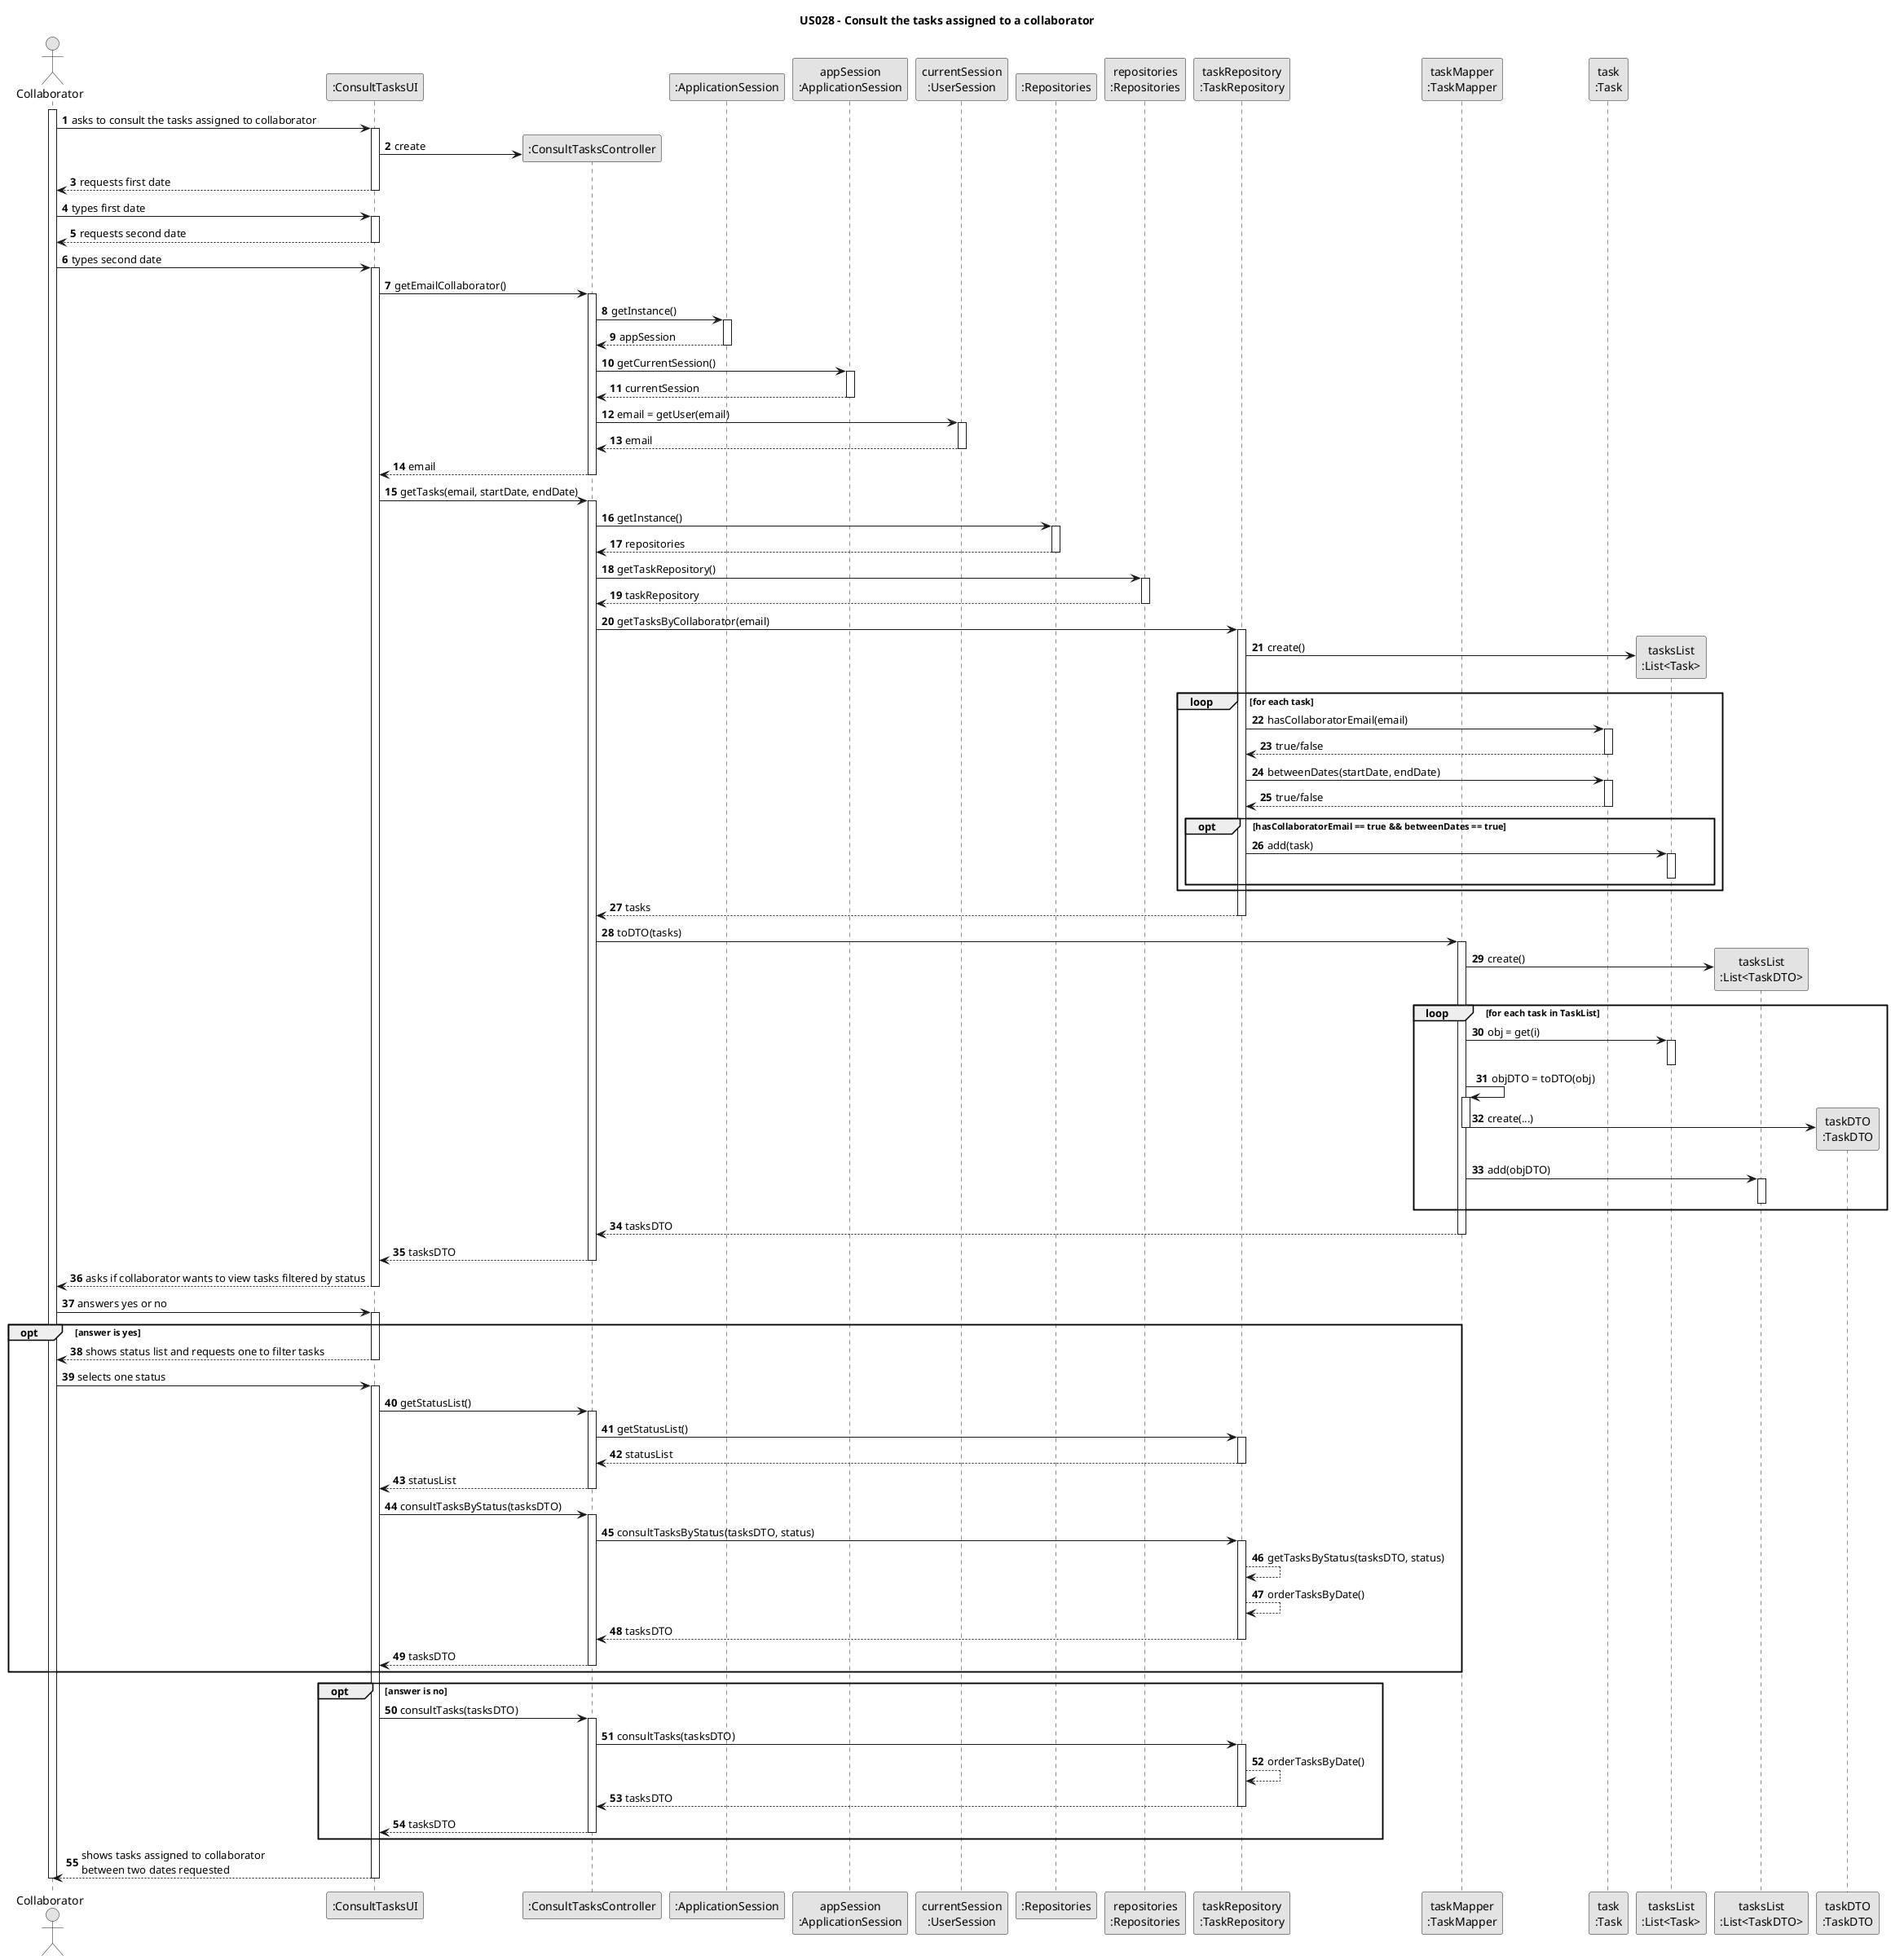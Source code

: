 @startuml
skinparam monochrome true
skinparam packageStyle rectangle
skinparam shadowing false

title US028 - Consult the tasks assigned to a collaborator

autonumber

actor "Collaborator" as Employee
participant ":ConsultTasksUI" as UI
participant ":ConsultTasksController" as CTRL
participant ":ApplicationSession" as _APP
participant "appSession\n:ApplicationSession" as APP
participant "currentSession\n:UserSession" as SESSION
participant ":Repositories" as RepositorySingleton
participant "repositories\n:Repositories" as PLAT
participant "taskRepository\n:TaskRepository" as TaskRepository
participant "taskMapper\n:TaskMapper" as TaskMapper
participant "task\n:Task" as Task
participant "tasksList\n:List<Task>" as TasksList
participant "tasksList\n:List<TaskDTO>" as TasksListDTO
participant "taskDTO\n:TaskDTO" as TaskDTO

activate Employee

    Employee -> UI : asks to consult the tasks assigned to collaborator
    activate UI

    UI -> CTRL** : create

    UI --> Employee : requests first date
    deactivate UI

    Employee -> UI : types first date
    activate UI

    UI --> Employee : requests second date
    deactivate UI

    Employee -> UI : types second date
    activate UI

    UI -> CTRL : getEmailCollaborator()
    activate CTRL

    CTRL -> _APP : getInstance()
    activate _APP

    _APP --> CTRL : appSession
    deactivate _APP

    CTRL -> APP : getCurrentSession()
    activate APP

    APP --> CTRL : currentSession
    deactivate APP

    CTRL -> SESSION : email = getUser(email)
    activate SESSION

    SESSION --> CTRL : email
    deactivate SESSION

    CTRL --> UI : email
    deactivate CTRL

    UI -> CTRL : getTasks(email, startDate, endDate)
    activate CTRL

        CTRL -> RepositorySingleton : getInstance()
        activate RepositorySingleton

        RepositorySingleton --> CTRL: repositories
        deactivate RepositorySingleton

        CTRL -> PLAT : getTaskRepository()
        activate PLAT

        PLAT --> CTRL: taskRepository
        deactivate PLAT

        CTRL -> TaskRepository : getTasksByCollaborator(email)
        activate TaskRepository

        TaskRepository -> TasksList ** : create()
        loop for each task
        TaskRepository -> Task : hasCollaboratorEmail(email)
        activate Task

        Task --> TaskRepository : true/false
        deactivate Task

        TaskRepository -> Task : betweenDates(startDate, endDate)
        activate Task

        Task --> TaskRepository : true/false
        deactivate Task

        opt hasCollaboratorEmail == true && betweenDates == true
            TaskRepository -> TasksList : add(task)
            activate TasksList
            deactivate TasksList
        end opt

        end loop

        TaskRepository --> CTRL : tasks
        deactivate TaskRepository

        CTRL -> TaskMapper : toDTO(tasks)
        activate TaskMapper

        TaskMapper -> TasksListDTO ** : create()
        loop for each task in TaskList
        TaskMapper -> TasksList : obj = get(i)
        activate TasksList
        deactivate TasksList

        TaskMapper -> TaskMapper : objDTO = toDTO(obj)
        activate TaskMapper

        TaskMapper -> TaskDTO ** : create(...)
        deactivate TaskMapper

        TaskMapper -> TasksListDTO : add(objDTO)
        activate TasksListDTO
        deactivate TasksListDTO

        end loop

        TaskMapper --> CTRL : tasksDTO
        deactivate TaskMapper

    CTRL --> UI : tasksDTO
    deactivate CTRL

    UI --> Employee : asks if collaborator wants to view tasks filtered by status
    deactivate UI

    Employee -> UI : answers yes or no
    activate UI

    opt answer is yes
        UI --> Employee : shows status list and requests one to filter tasks
        deactivate UI

        Employee -> UI : selects one status
        activate UI

        UI -> CTRL : getStatusList()
        activate CTRL

        CTRL -> TaskRepository : getStatusList()
        activate TaskRepository

        TaskRepository --> CTRL : statusList
        deactivate TaskRepository

        CTRL --> UI : statusList
        deactivate CTRL

        UI -> CTRL : consultTasksByStatus(tasksDTO)
        activate CTRL

        CTRL -> TaskRepository : consultTasksByStatus(tasksDTO, status)
        activate TaskRepository

        TaskRepository --> TaskRepository : getTasksByStatus(tasksDTO, status)
        TaskRepository --> TaskRepository : orderTasksByDate()
        TaskRepository --> CTRL : tasksDTO
        deactivate TaskRepository

        CTRL --> UI : tasksDTO
        deactivate CTRL
    end opt

    opt answer is no
        UI -> CTRL : consultTasks(tasksDTO)
        activate CTRL

        CTRL -> TaskRepository : consultTasks(tasksDTO)
        activate TaskRepository

        TaskRepository --> TaskRepository : orderTasksByDate()
        TaskRepository --> CTRL : tasksDTO
        deactivate TaskRepository
        CTRL --> UI : tasksDTO
        deactivate CTRL
    end opt

    UI --> Employee : shows tasks assigned to collaborator \nbetween two dates requested
    deactivate UI

deactivate Employee
@enduml